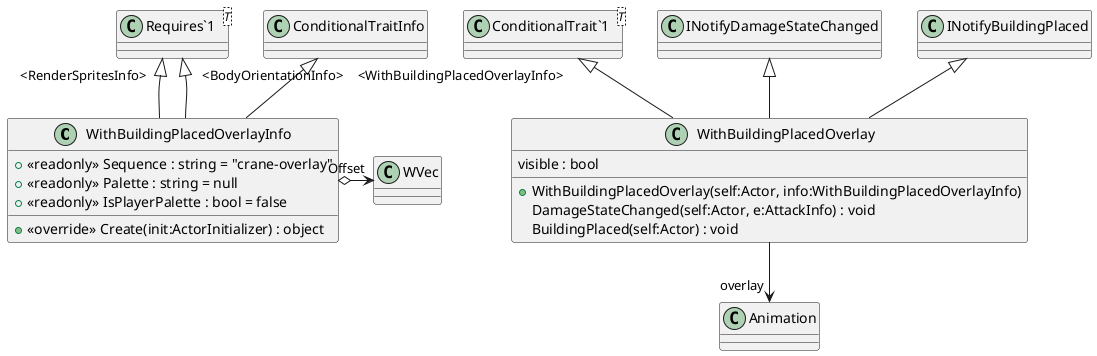 @startuml
class WithBuildingPlacedOverlayInfo {
    + <<readonly>> Sequence : string = "crane-overlay"
    + <<readonly>> Palette : string = null
    + <<readonly>> IsPlayerPalette : bool = false
    + <<override>> Create(init:ActorInitializer) : object
}
class WithBuildingPlacedOverlay {
    visible : bool
    + WithBuildingPlacedOverlay(self:Actor, info:WithBuildingPlacedOverlayInfo)
    DamageStateChanged(self:Actor, e:AttackInfo) : void
    BuildingPlaced(self:Actor) : void
}
class "Requires`1"<T> {
}
class "ConditionalTrait`1"<T> {
}
ConditionalTraitInfo <|-- WithBuildingPlacedOverlayInfo
"Requires`1" "<RenderSpritesInfo>" <|-- WithBuildingPlacedOverlayInfo
"Requires`1" "<BodyOrientationInfo>" <|-- WithBuildingPlacedOverlayInfo
WithBuildingPlacedOverlayInfo o-> "Offset" WVec
"ConditionalTrait`1" "<WithBuildingPlacedOverlayInfo>" <|-- WithBuildingPlacedOverlay
INotifyDamageStateChanged <|-- WithBuildingPlacedOverlay
INotifyBuildingPlaced <|-- WithBuildingPlacedOverlay
WithBuildingPlacedOverlay --> "overlay" Animation
@enduml
